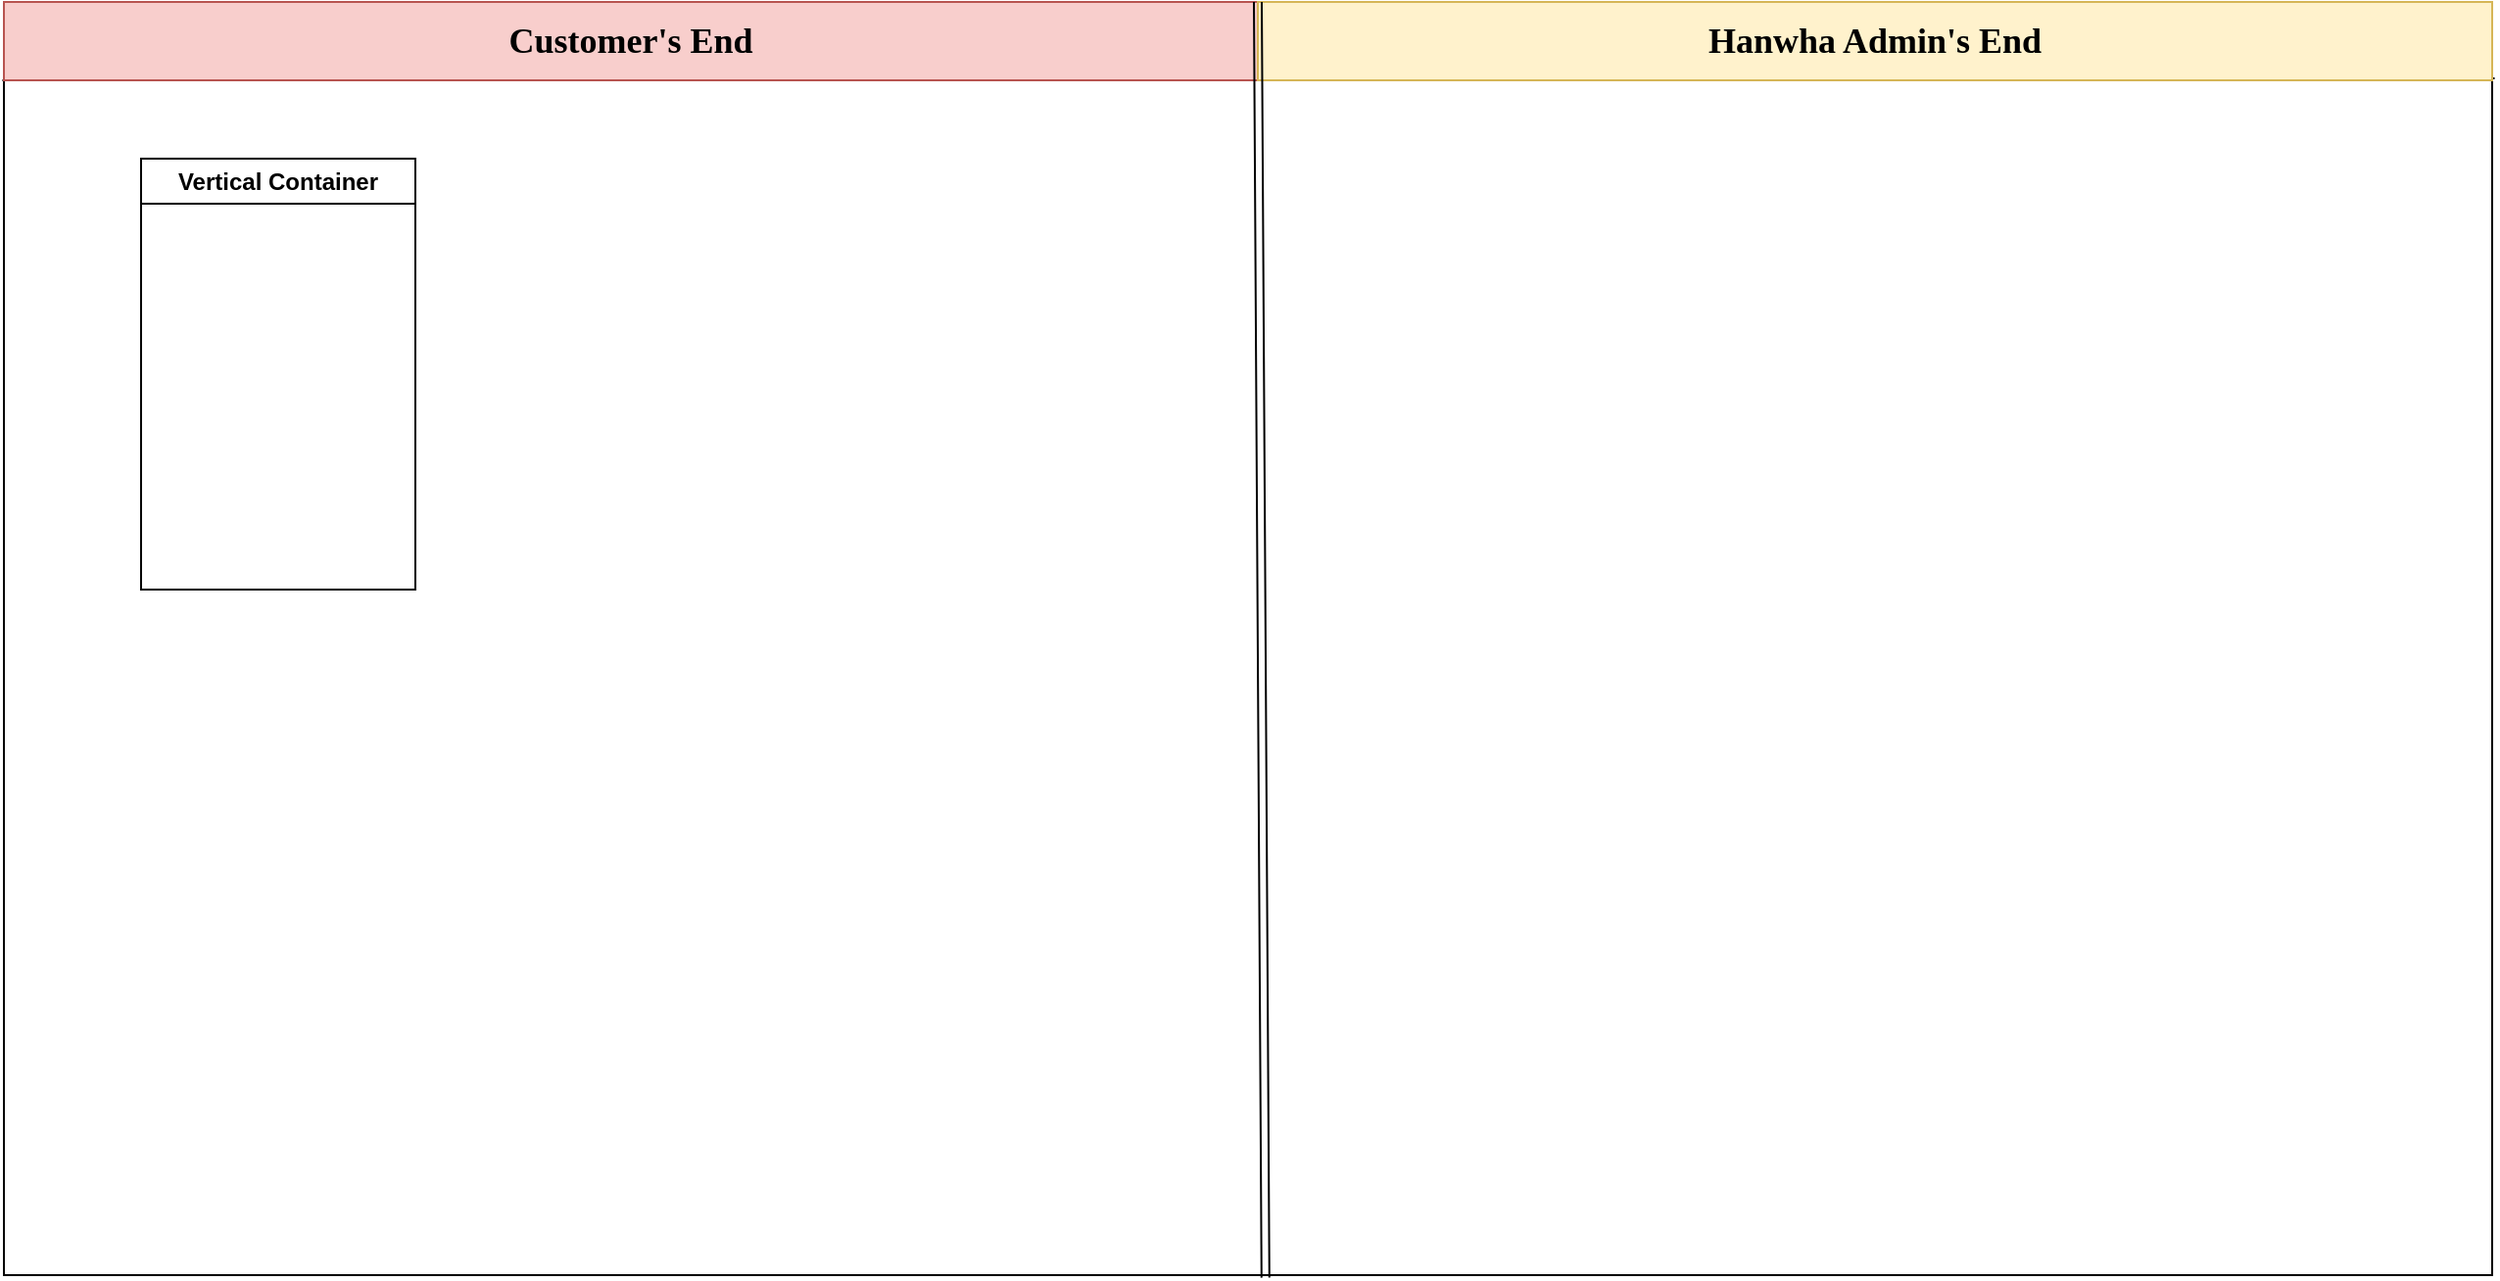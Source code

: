 <mxfile version="26.0.4">
  <diagram name="Page-1" id="99Gr2_9BXtp3kF5FrY2Y">
    <mxGraphModel dx="1434" dy="906" grid="1" gridSize="10" guides="1" tooltips="1" connect="1" arrows="1" fold="1" page="1" pageScale="1" pageWidth="1100" pageHeight="850" math="0" shadow="0">
      <root>
        <mxCell id="0" />
        <mxCell id="1" parent="0" />
        <mxCell id="pTIKokzFd4ltYNqVbYcD-3" value="" style="rounded=0;whiteSpace=wrap;html=1;" vertex="1" parent="1">
          <mxGeometry x="10" y="100" width="1270" height="650" as="geometry" />
        </mxCell>
        <mxCell id="pTIKokzFd4ltYNqVbYcD-17" value="" style="endArrow=none;dashed=1;html=1;rounded=0;exitX=1.001;exitY=0.06;exitDx=0;exitDy=0;exitPerimeter=0;" edge="1" parent="1" source="pTIKokzFd4ltYNqVbYcD-3">
          <mxGeometry width="50" height="50" relative="1" as="geometry">
            <mxPoint x="510" y="460" as="sourcePoint" />
            <mxPoint x="9" y="140" as="targetPoint" />
            <Array as="points" />
          </mxGeometry>
        </mxCell>
        <mxCell id="pTIKokzFd4ltYNqVbYcD-26" value="Customer&#39;s End" style="text;strokeColor=#b85450;align=center;fillColor=#f8cecc;html=1;verticalAlign=middle;whiteSpace=wrap;rounded=0;fontSize=18;fontStyle=1;fontFamily=Verdana;" vertex="1" parent="1">
          <mxGeometry x="10" y="100" width="640" height="40" as="geometry" />
        </mxCell>
        <mxCell id="pTIKokzFd4ltYNqVbYcD-27" value="Hanwha Admin&#39;s End" style="text;strokeColor=#d6b656;align=center;fillColor=#fff2cc;html=1;verticalAlign=middle;whiteSpace=wrap;rounded=0;fontSize=18;fontStyle=1;fontFamily=Verdana;" vertex="1" parent="1">
          <mxGeometry x="650" y="100" width="630" height="40" as="geometry" />
        </mxCell>
        <mxCell id="pTIKokzFd4ltYNqVbYcD-30" value="" style="shape=link;html=1;rounded=0;entryX=0;entryY=0;entryDx=0;entryDy=0;exitX=0.507;exitY=1.002;exitDx=0;exitDy=0;exitPerimeter=0;" edge="1" parent="1" source="pTIKokzFd4ltYNqVbYcD-3" target="pTIKokzFd4ltYNqVbYcD-27">
          <mxGeometry width="100" relative="1" as="geometry">
            <mxPoint x="490" y="500" as="sourcePoint" />
            <mxPoint x="590" y="500" as="targetPoint" />
          </mxGeometry>
        </mxCell>
        <mxCell id="pTIKokzFd4ltYNqVbYcD-31" value="Vertical Container" style="swimlane;whiteSpace=wrap;html=1;" vertex="1" parent="1">
          <mxGeometry x="80" y="180" width="140" height="220" as="geometry" />
        </mxCell>
      </root>
    </mxGraphModel>
  </diagram>
</mxfile>
